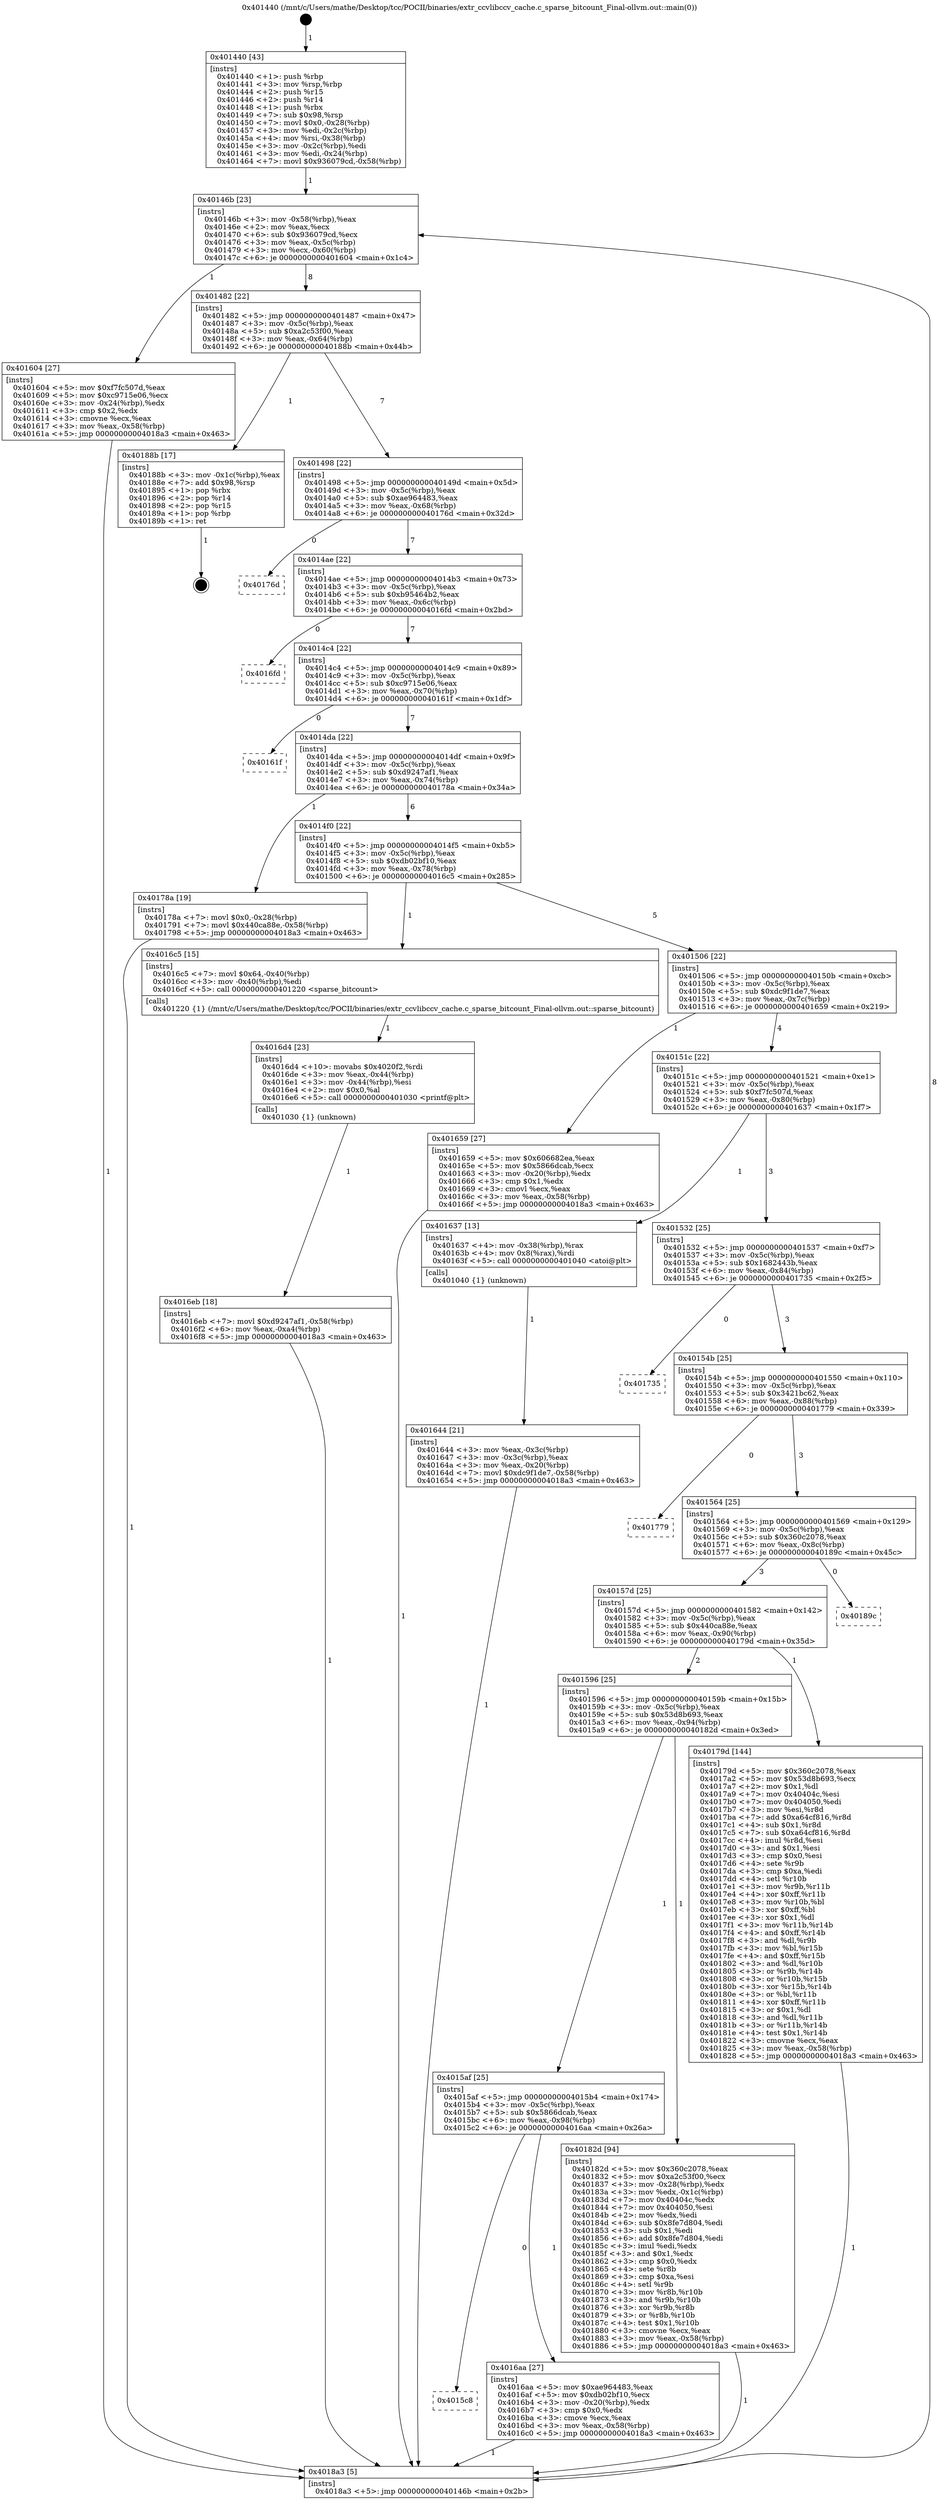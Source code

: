 digraph "0x401440" {
  label = "0x401440 (/mnt/c/Users/mathe/Desktop/tcc/POCII/binaries/extr_ccvlibccv_cache.c_sparse_bitcount_Final-ollvm.out::main(0))"
  labelloc = "t"
  node[shape=record]

  Entry [label="",width=0.3,height=0.3,shape=circle,fillcolor=black,style=filled]
  "0x40146b" [label="{
     0x40146b [23]\l
     | [instrs]\l
     &nbsp;&nbsp;0x40146b \<+3\>: mov -0x58(%rbp),%eax\l
     &nbsp;&nbsp;0x40146e \<+2\>: mov %eax,%ecx\l
     &nbsp;&nbsp;0x401470 \<+6\>: sub $0x936079cd,%ecx\l
     &nbsp;&nbsp;0x401476 \<+3\>: mov %eax,-0x5c(%rbp)\l
     &nbsp;&nbsp;0x401479 \<+3\>: mov %ecx,-0x60(%rbp)\l
     &nbsp;&nbsp;0x40147c \<+6\>: je 0000000000401604 \<main+0x1c4\>\l
  }"]
  "0x401604" [label="{
     0x401604 [27]\l
     | [instrs]\l
     &nbsp;&nbsp;0x401604 \<+5\>: mov $0xf7fc507d,%eax\l
     &nbsp;&nbsp;0x401609 \<+5\>: mov $0xc9715e06,%ecx\l
     &nbsp;&nbsp;0x40160e \<+3\>: mov -0x24(%rbp),%edx\l
     &nbsp;&nbsp;0x401611 \<+3\>: cmp $0x2,%edx\l
     &nbsp;&nbsp;0x401614 \<+3\>: cmovne %ecx,%eax\l
     &nbsp;&nbsp;0x401617 \<+3\>: mov %eax,-0x58(%rbp)\l
     &nbsp;&nbsp;0x40161a \<+5\>: jmp 00000000004018a3 \<main+0x463\>\l
  }"]
  "0x401482" [label="{
     0x401482 [22]\l
     | [instrs]\l
     &nbsp;&nbsp;0x401482 \<+5\>: jmp 0000000000401487 \<main+0x47\>\l
     &nbsp;&nbsp;0x401487 \<+3\>: mov -0x5c(%rbp),%eax\l
     &nbsp;&nbsp;0x40148a \<+5\>: sub $0xa2c53f00,%eax\l
     &nbsp;&nbsp;0x40148f \<+3\>: mov %eax,-0x64(%rbp)\l
     &nbsp;&nbsp;0x401492 \<+6\>: je 000000000040188b \<main+0x44b\>\l
  }"]
  "0x4018a3" [label="{
     0x4018a3 [5]\l
     | [instrs]\l
     &nbsp;&nbsp;0x4018a3 \<+5\>: jmp 000000000040146b \<main+0x2b\>\l
  }"]
  "0x401440" [label="{
     0x401440 [43]\l
     | [instrs]\l
     &nbsp;&nbsp;0x401440 \<+1\>: push %rbp\l
     &nbsp;&nbsp;0x401441 \<+3\>: mov %rsp,%rbp\l
     &nbsp;&nbsp;0x401444 \<+2\>: push %r15\l
     &nbsp;&nbsp;0x401446 \<+2\>: push %r14\l
     &nbsp;&nbsp;0x401448 \<+1\>: push %rbx\l
     &nbsp;&nbsp;0x401449 \<+7\>: sub $0x98,%rsp\l
     &nbsp;&nbsp;0x401450 \<+7\>: movl $0x0,-0x28(%rbp)\l
     &nbsp;&nbsp;0x401457 \<+3\>: mov %edi,-0x2c(%rbp)\l
     &nbsp;&nbsp;0x40145a \<+4\>: mov %rsi,-0x38(%rbp)\l
     &nbsp;&nbsp;0x40145e \<+3\>: mov -0x2c(%rbp),%edi\l
     &nbsp;&nbsp;0x401461 \<+3\>: mov %edi,-0x24(%rbp)\l
     &nbsp;&nbsp;0x401464 \<+7\>: movl $0x936079cd,-0x58(%rbp)\l
  }"]
  Exit [label="",width=0.3,height=0.3,shape=circle,fillcolor=black,style=filled,peripheries=2]
  "0x40188b" [label="{
     0x40188b [17]\l
     | [instrs]\l
     &nbsp;&nbsp;0x40188b \<+3\>: mov -0x1c(%rbp),%eax\l
     &nbsp;&nbsp;0x40188e \<+7\>: add $0x98,%rsp\l
     &nbsp;&nbsp;0x401895 \<+1\>: pop %rbx\l
     &nbsp;&nbsp;0x401896 \<+2\>: pop %r14\l
     &nbsp;&nbsp;0x401898 \<+2\>: pop %r15\l
     &nbsp;&nbsp;0x40189a \<+1\>: pop %rbp\l
     &nbsp;&nbsp;0x40189b \<+1\>: ret\l
  }"]
  "0x401498" [label="{
     0x401498 [22]\l
     | [instrs]\l
     &nbsp;&nbsp;0x401498 \<+5\>: jmp 000000000040149d \<main+0x5d\>\l
     &nbsp;&nbsp;0x40149d \<+3\>: mov -0x5c(%rbp),%eax\l
     &nbsp;&nbsp;0x4014a0 \<+5\>: sub $0xae964483,%eax\l
     &nbsp;&nbsp;0x4014a5 \<+3\>: mov %eax,-0x68(%rbp)\l
     &nbsp;&nbsp;0x4014a8 \<+6\>: je 000000000040176d \<main+0x32d\>\l
  }"]
  "0x4016eb" [label="{
     0x4016eb [18]\l
     | [instrs]\l
     &nbsp;&nbsp;0x4016eb \<+7\>: movl $0xd9247af1,-0x58(%rbp)\l
     &nbsp;&nbsp;0x4016f2 \<+6\>: mov %eax,-0xa4(%rbp)\l
     &nbsp;&nbsp;0x4016f8 \<+5\>: jmp 00000000004018a3 \<main+0x463\>\l
  }"]
  "0x40176d" [label="{
     0x40176d\l
  }", style=dashed]
  "0x4014ae" [label="{
     0x4014ae [22]\l
     | [instrs]\l
     &nbsp;&nbsp;0x4014ae \<+5\>: jmp 00000000004014b3 \<main+0x73\>\l
     &nbsp;&nbsp;0x4014b3 \<+3\>: mov -0x5c(%rbp),%eax\l
     &nbsp;&nbsp;0x4014b6 \<+5\>: sub $0xb95464b2,%eax\l
     &nbsp;&nbsp;0x4014bb \<+3\>: mov %eax,-0x6c(%rbp)\l
     &nbsp;&nbsp;0x4014be \<+6\>: je 00000000004016fd \<main+0x2bd\>\l
  }"]
  "0x4016d4" [label="{
     0x4016d4 [23]\l
     | [instrs]\l
     &nbsp;&nbsp;0x4016d4 \<+10\>: movabs $0x4020f2,%rdi\l
     &nbsp;&nbsp;0x4016de \<+3\>: mov %eax,-0x44(%rbp)\l
     &nbsp;&nbsp;0x4016e1 \<+3\>: mov -0x44(%rbp),%esi\l
     &nbsp;&nbsp;0x4016e4 \<+2\>: mov $0x0,%al\l
     &nbsp;&nbsp;0x4016e6 \<+5\>: call 0000000000401030 \<printf@plt\>\l
     | [calls]\l
     &nbsp;&nbsp;0x401030 \{1\} (unknown)\l
  }"]
  "0x4016fd" [label="{
     0x4016fd\l
  }", style=dashed]
  "0x4014c4" [label="{
     0x4014c4 [22]\l
     | [instrs]\l
     &nbsp;&nbsp;0x4014c4 \<+5\>: jmp 00000000004014c9 \<main+0x89\>\l
     &nbsp;&nbsp;0x4014c9 \<+3\>: mov -0x5c(%rbp),%eax\l
     &nbsp;&nbsp;0x4014cc \<+5\>: sub $0xc9715e06,%eax\l
     &nbsp;&nbsp;0x4014d1 \<+3\>: mov %eax,-0x70(%rbp)\l
     &nbsp;&nbsp;0x4014d4 \<+6\>: je 000000000040161f \<main+0x1df\>\l
  }"]
  "0x4015c8" [label="{
     0x4015c8\l
  }", style=dashed]
  "0x40161f" [label="{
     0x40161f\l
  }", style=dashed]
  "0x4014da" [label="{
     0x4014da [22]\l
     | [instrs]\l
     &nbsp;&nbsp;0x4014da \<+5\>: jmp 00000000004014df \<main+0x9f\>\l
     &nbsp;&nbsp;0x4014df \<+3\>: mov -0x5c(%rbp),%eax\l
     &nbsp;&nbsp;0x4014e2 \<+5\>: sub $0xd9247af1,%eax\l
     &nbsp;&nbsp;0x4014e7 \<+3\>: mov %eax,-0x74(%rbp)\l
     &nbsp;&nbsp;0x4014ea \<+6\>: je 000000000040178a \<main+0x34a\>\l
  }"]
  "0x4016aa" [label="{
     0x4016aa [27]\l
     | [instrs]\l
     &nbsp;&nbsp;0x4016aa \<+5\>: mov $0xae964483,%eax\l
     &nbsp;&nbsp;0x4016af \<+5\>: mov $0xdb02bf10,%ecx\l
     &nbsp;&nbsp;0x4016b4 \<+3\>: mov -0x20(%rbp),%edx\l
     &nbsp;&nbsp;0x4016b7 \<+3\>: cmp $0x0,%edx\l
     &nbsp;&nbsp;0x4016ba \<+3\>: cmove %ecx,%eax\l
     &nbsp;&nbsp;0x4016bd \<+3\>: mov %eax,-0x58(%rbp)\l
     &nbsp;&nbsp;0x4016c0 \<+5\>: jmp 00000000004018a3 \<main+0x463\>\l
  }"]
  "0x40178a" [label="{
     0x40178a [19]\l
     | [instrs]\l
     &nbsp;&nbsp;0x40178a \<+7\>: movl $0x0,-0x28(%rbp)\l
     &nbsp;&nbsp;0x401791 \<+7\>: movl $0x440ca88e,-0x58(%rbp)\l
     &nbsp;&nbsp;0x401798 \<+5\>: jmp 00000000004018a3 \<main+0x463\>\l
  }"]
  "0x4014f0" [label="{
     0x4014f0 [22]\l
     | [instrs]\l
     &nbsp;&nbsp;0x4014f0 \<+5\>: jmp 00000000004014f5 \<main+0xb5\>\l
     &nbsp;&nbsp;0x4014f5 \<+3\>: mov -0x5c(%rbp),%eax\l
     &nbsp;&nbsp;0x4014f8 \<+5\>: sub $0xdb02bf10,%eax\l
     &nbsp;&nbsp;0x4014fd \<+3\>: mov %eax,-0x78(%rbp)\l
     &nbsp;&nbsp;0x401500 \<+6\>: je 00000000004016c5 \<main+0x285\>\l
  }"]
  "0x4015af" [label="{
     0x4015af [25]\l
     | [instrs]\l
     &nbsp;&nbsp;0x4015af \<+5\>: jmp 00000000004015b4 \<main+0x174\>\l
     &nbsp;&nbsp;0x4015b4 \<+3\>: mov -0x5c(%rbp),%eax\l
     &nbsp;&nbsp;0x4015b7 \<+5\>: sub $0x5866dcab,%eax\l
     &nbsp;&nbsp;0x4015bc \<+6\>: mov %eax,-0x98(%rbp)\l
     &nbsp;&nbsp;0x4015c2 \<+6\>: je 00000000004016aa \<main+0x26a\>\l
  }"]
  "0x4016c5" [label="{
     0x4016c5 [15]\l
     | [instrs]\l
     &nbsp;&nbsp;0x4016c5 \<+7\>: movl $0x64,-0x40(%rbp)\l
     &nbsp;&nbsp;0x4016cc \<+3\>: mov -0x40(%rbp),%edi\l
     &nbsp;&nbsp;0x4016cf \<+5\>: call 0000000000401220 \<sparse_bitcount\>\l
     | [calls]\l
     &nbsp;&nbsp;0x401220 \{1\} (/mnt/c/Users/mathe/Desktop/tcc/POCII/binaries/extr_ccvlibccv_cache.c_sparse_bitcount_Final-ollvm.out::sparse_bitcount)\l
  }"]
  "0x401506" [label="{
     0x401506 [22]\l
     | [instrs]\l
     &nbsp;&nbsp;0x401506 \<+5\>: jmp 000000000040150b \<main+0xcb\>\l
     &nbsp;&nbsp;0x40150b \<+3\>: mov -0x5c(%rbp),%eax\l
     &nbsp;&nbsp;0x40150e \<+5\>: sub $0xdc9f1de7,%eax\l
     &nbsp;&nbsp;0x401513 \<+3\>: mov %eax,-0x7c(%rbp)\l
     &nbsp;&nbsp;0x401516 \<+6\>: je 0000000000401659 \<main+0x219\>\l
  }"]
  "0x40182d" [label="{
     0x40182d [94]\l
     | [instrs]\l
     &nbsp;&nbsp;0x40182d \<+5\>: mov $0x360c2078,%eax\l
     &nbsp;&nbsp;0x401832 \<+5\>: mov $0xa2c53f00,%ecx\l
     &nbsp;&nbsp;0x401837 \<+3\>: mov -0x28(%rbp),%edx\l
     &nbsp;&nbsp;0x40183a \<+3\>: mov %edx,-0x1c(%rbp)\l
     &nbsp;&nbsp;0x40183d \<+7\>: mov 0x40404c,%edx\l
     &nbsp;&nbsp;0x401844 \<+7\>: mov 0x404050,%esi\l
     &nbsp;&nbsp;0x40184b \<+2\>: mov %edx,%edi\l
     &nbsp;&nbsp;0x40184d \<+6\>: sub $0x8fe7d804,%edi\l
     &nbsp;&nbsp;0x401853 \<+3\>: sub $0x1,%edi\l
     &nbsp;&nbsp;0x401856 \<+6\>: add $0x8fe7d804,%edi\l
     &nbsp;&nbsp;0x40185c \<+3\>: imul %edi,%edx\l
     &nbsp;&nbsp;0x40185f \<+3\>: and $0x1,%edx\l
     &nbsp;&nbsp;0x401862 \<+3\>: cmp $0x0,%edx\l
     &nbsp;&nbsp;0x401865 \<+4\>: sete %r8b\l
     &nbsp;&nbsp;0x401869 \<+3\>: cmp $0xa,%esi\l
     &nbsp;&nbsp;0x40186c \<+4\>: setl %r9b\l
     &nbsp;&nbsp;0x401870 \<+3\>: mov %r8b,%r10b\l
     &nbsp;&nbsp;0x401873 \<+3\>: and %r9b,%r10b\l
     &nbsp;&nbsp;0x401876 \<+3\>: xor %r9b,%r8b\l
     &nbsp;&nbsp;0x401879 \<+3\>: or %r8b,%r10b\l
     &nbsp;&nbsp;0x40187c \<+4\>: test $0x1,%r10b\l
     &nbsp;&nbsp;0x401880 \<+3\>: cmovne %ecx,%eax\l
     &nbsp;&nbsp;0x401883 \<+3\>: mov %eax,-0x58(%rbp)\l
     &nbsp;&nbsp;0x401886 \<+5\>: jmp 00000000004018a3 \<main+0x463\>\l
  }"]
  "0x401659" [label="{
     0x401659 [27]\l
     | [instrs]\l
     &nbsp;&nbsp;0x401659 \<+5\>: mov $0x606682ea,%eax\l
     &nbsp;&nbsp;0x40165e \<+5\>: mov $0x5866dcab,%ecx\l
     &nbsp;&nbsp;0x401663 \<+3\>: mov -0x20(%rbp),%edx\l
     &nbsp;&nbsp;0x401666 \<+3\>: cmp $0x1,%edx\l
     &nbsp;&nbsp;0x401669 \<+3\>: cmovl %ecx,%eax\l
     &nbsp;&nbsp;0x40166c \<+3\>: mov %eax,-0x58(%rbp)\l
     &nbsp;&nbsp;0x40166f \<+5\>: jmp 00000000004018a3 \<main+0x463\>\l
  }"]
  "0x40151c" [label="{
     0x40151c [22]\l
     | [instrs]\l
     &nbsp;&nbsp;0x40151c \<+5\>: jmp 0000000000401521 \<main+0xe1\>\l
     &nbsp;&nbsp;0x401521 \<+3\>: mov -0x5c(%rbp),%eax\l
     &nbsp;&nbsp;0x401524 \<+5\>: sub $0xf7fc507d,%eax\l
     &nbsp;&nbsp;0x401529 \<+3\>: mov %eax,-0x80(%rbp)\l
     &nbsp;&nbsp;0x40152c \<+6\>: je 0000000000401637 \<main+0x1f7\>\l
  }"]
  "0x401596" [label="{
     0x401596 [25]\l
     | [instrs]\l
     &nbsp;&nbsp;0x401596 \<+5\>: jmp 000000000040159b \<main+0x15b\>\l
     &nbsp;&nbsp;0x40159b \<+3\>: mov -0x5c(%rbp),%eax\l
     &nbsp;&nbsp;0x40159e \<+5\>: sub $0x53d8b693,%eax\l
     &nbsp;&nbsp;0x4015a3 \<+6\>: mov %eax,-0x94(%rbp)\l
     &nbsp;&nbsp;0x4015a9 \<+6\>: je 000000000040182d \<main+0x3ed\>\l
  }"]
  "0x401637" [label="{
     0x401637 [13]\l
     | [instrs]\l
     &nbsp;&nbsp;0x401637 \<+4\>: mov -0x38(%rbp),%rax\l
     &nbsp;&nbsp;0x40163b \<+4\>: mov 0x8(%rax),%rdi\l
     &nbsp;&nbsp;0x40163f \<+5\>: call 0000000000401040 \<atoi@plt\>\l
     | [calls]\l
     &nbsp;&nbsp;0x401040 \{1\} (unknown)\l
  }"]
  "0x401532" [label="{
     0x401532 [25]\l
     | [instrs]\l
     &nbsp;&nbsp;0x401532 \<+5\>: jmp 0000000000401537 \<main+0xf7\>\l
     &nbsp;&nbsp;0x401537 \<+3\>: mov -0x5c(%rbp),%eax\l
     &nbsp;&nbsp;0x40153a \<+5\>: sub $0x1682443b,%eax\l
     &nbsp;&nbsp;0x40153f \<+6\>: mov %eax,-0x84(%rbp)\l
     &nbsp;&nbsp;0x401545 \<+6\>: je 0000000000401735 \<main+0x2f5\>\l
  }"]
  "0x401644" [label="{
     0x401644 [21]\l
     | [instrs]\l
     &nbsp;&nbsp;0x401644 \<+3\>: mov %eax,-0x3c(%rbp)\l
     &nbsp;&nbsp;0x401647 \<+3\>: mov -0x3c(%rbp),%eax\l
     &nbsp;&nbsp;0x40164a \<+3\>: mov %eax,-0x20(%rbp)\l
     &nbsp;&nbsp;0x40164d \<+7\>: movl $0xdc9f1de7,-0x58(%rbp)\l
     &nbsp;&nbsp;0x401654 \<+5\>: jmp 00000000004018a3 \<main+0x463\>\l
  }"]
  "0x40179d" [label="{
     0x40179d [144]\l
     | [instrs]\l
     &nbsp;&nbsp;0x40179d \<+5\>: mov $0x360c2078,%eax\l
     &nbsp;&nbsp;0x4017a2 \<+5\>: mov $0x53d8b693,%ecx\l
     &nbsp;&nbsp;0x4017a7 \<+2\>: mov $0x1,%dl\l
     &nbsp;&nbsp;0x4017a9 \<+7\>: mov 0x40404c,%esi\l
     &nbsp;&nbsp;0x4017b0 \<+7\>: mov 0x404050,%edi\l
     &nbsp;&nbsp;0x4017b7 \<+3\>: mov %esi,%r8d\l
     &nbsp;&nbsp;0x4017ba \<+7\>: add $0xa64cf816,%r8d\l
     &nbsp;&nbsp;0x4017c1 \<+4\>: sub $0x1,%r8d\l
     &nbsp;&nbsp;0x4017c5 \<+7\>: sub $0xa64cf816,%r8d\l
     &nbsp;&nbsp;0x4017cc \<+4\>: imul %r8d,%esi\l
     &nbsp;&nbsp;0x4017d0 \<+3\>: and $0x1,%esi\l
     &nbsp;&nbsp;0x4017d3 \<+3\>: cmp $0x0,%esi\l
     &nbsp;&nbsp;0x4017d6 \<+4\>: sete %r9b\l
     &nbsp;&nbsp;0x4017da \<+3\>: cmp $0xa,%edi\l
     &nbsp;&nbsp;0x4017dd \<+4\>: setl %r10b\l
     &nbsp;&nbsp;0x4017e1 \<+3\>: mov %r9b,%r11b\l
     &nbsp;&nbsp;0x4017e4 \<+4\>: xor $0xff,%r11b\l
     &nbsp;&nbsp;0x4017e8 \<+3\>: mov %r10b,%bl\l
     &nbsp;&nbsp;0x4017eb \<+3\>: xor $0xff,%bl\l
     &nbsp;&nbsp;0x4017ee \<+3\>: xor $0x1,%dl\l
     &nbsp;&nbsp;0x4017f1 \<+3\>: mov %r11b,%r14b\l
     &nbsp;&nbsp;0x4017f4 \<+4\>: and $0xff,%r14b\l
     &nbsp;&nbsp;0x4017f8 \<+3\>: and %dl,%r9b\l
     &nbsp;&nbsp;0x4017fb \<+3\>: mov %bl,%r15b\l
     &nbsp;&nbsp;0x4017fe \<+4\>: and $0xff,%r15b\l
     &nbsp;&nbsp;0x401802 \<+3\>: and %dl,%r10b\l
     &nbsp;&nbsp;0x401805 \<+3\>: or %r9b,%r14b\l
     &nbsp;&nbsp;0x401808 \<+3\>: or %r10b,%r15b\l
     &nbsp;&nbsp;0x40180b \<+3\>: xor %r15b,%r14b\l
     &nbsp;&nbsp;0x40180e \<+3\>: or %bl,%r11b\l
     &nbsp;&nbsp;0x401811 \<+4\>: xor $0xff,%r11b\l
     &nbsp;&nbsp;0x401815 \<+3\>: or $0x1,%dl\l
     &nbsp;&nbsp;0x401818 \<+3\>: and %dl,%r11b\l
     &nbsp;&nbsp;0x40181b \<+3\>: or %r11b,%r14b\l
     &nbsp;&nbsp;0x40181e \<+4\>: test $0x1,%r14b\l
     &nbsp;&nbsp;0x401822 \<+3\>: cmovne %ecx,%eax\l
     &nbsp;&nbsp;0x401825 \<+3\>: mov %eax,-0x58(%rbp)\l
     &nbsp;&nbsp;0x401828 \<+5\>: jmp 00000000004018a3 \<main+0x463\>\l
  }"]
  "0x401735" [label="{
     0x401735\l
  }", style=dashed]
  "0x40154b" [label="{
     0x40154b [25]\l
     | [instrs]\l
     &nbsp;&nbsp;0x40154b \<+5\>: jmp 0000000000401550 \<main+0x110\>\l
     &nbsp;&nbsp;0x401550 \<+3\>: mov -0x5c(%rbp),%eax\l
     &nbsp;&nbsp;0x401553 \<+5\>: sub $0x3421bc62,%eax\l
     &nbsp;&nbsp;0x401558 \<+6\>: mov %eax,-0x88(%rbp)\l
     &nbsp;&nbsp;0x40155e \<+6\>: je 0000000000401779 \<main+0x339\>\l
  }"]
  "0x40157d" [label="{
     0x40157d [25]\l
     | [instrs]\l
     &nbsp;&nbsp;0x40157d \<+5\>: jmp 0000000000401582 \<main+0x142\>\l
     &nbsp;&nbsp;0x401582 \<+3\>: mov -0x5c(%rbp),%eax\l
     &nbsp;&nbsp;0x401585 \<+5\>: sub $0x440ca88e,%eax\l
     &nbsp;&nbsp;0x40158a \<+6\>: mov %eax,-0x90(%rbp)\l
     &nbsp;&nbsp;0x401590 \<+6\>: je 000000000040179d \<main+0x35d\>\l
  }"]
  "0x401779" [label="{
     0x401779\l
  }", style=dashed]
  "0x401564" [label="{
     0x401564 [25]\l
     | [instrs]\l
     &nbsp;&nbsp;0x401564 \<+5\>: jmp 0000000000401569 \<main+0x129\>\l
     &nbsp;&nbsp;0x401569 \<+3\>: mov -0x5c(%rbp),%eax\l
     &nbsp;&nbsp;0x40156c \<+5\>: sub $0x360c2078,%eax\l
     &nbsp;&nbsp;0x401571 \<+6\>: mov %eax,-0x8c(%rbp)\l
     &nbsp;&nbsp;0x401577 \<+6\>: je 000000000040189c \<main+0x45c\>\l
  }"]
  "0x40189c" [label="{
     0x40189c\l
  }", style=dashed]
  Entry -> "0x401440" [label=" 1"]
  "0x40146b" -> "0x401604" [label=" 1"]
  "0x40146b" -> "0x401482" [label=" 8"]
  "0x401604" -> "0x4018a3" [label=" 1"]
  "0x401440" -> "0x40146b" [label=" 1"]
  "0x4018a3" -> "0x40146b" [label=" 8"]
  "0x40188b" -> Exit [label=" 1"]
  "0x401482" -> "0x40188b" [label=" 1"]
  "0x401482" -> "0x401498" [label=" 7"]
  "0x40182d" -> "0x4018a3" [label=" 1"]
  "0x401498" -> "0x40176d" [label=" 0"]
  "0x401498" -> "0x4014ae" [label=" 7"]
  "0x40179d" -> "0x4018a3" [label=" 1"]
  "0x4014ae" -> "0x4016fd" [label=" 0"]
  "0x4014ae" -> "0x4014c4" [label=" 7"]
  "0x40178a" -> "0x4018a3" [label=" 1"]
  "0x4014c4" -> "0x40161f" [label=" 0"]
  "0x4014c4" -> "0x4014da" [label=" 7"]
  "0x4016eb" -> "0x4018a3" [label=" 1"]
  "0x4014da" -> "0x40178a" [label=" 1"]
  "0x4014da" -> "0x4014f0" [label=" 6"]
  "0x4016d4" -> "0x4016eb" [label=" 1"]
  "0x4014f0" -> "0x4016c5" [label=" 1"]
  "0x4014f0" -> "0x401506" [label=" 5"]
  "0x4016aa" -> "0x4018a3" [label=" 1"]
  "0x401506" -> "0x401659" [label=" 1"]
  "0x401506" -> "0x40151c" [label=" 4"]
  "0x4015af" -> "0x4015c8" [label=" 0"]
  "0x40151c" -> "0x401637" [label=" 1"]
  "0x40151c" -> "0x401532" [label=" 3"]
  "0x401637" -> "0x401644" [label=" 1"]
  "0x401644" -> "0x4018a3" [label=" 1"]
  "0x401659" -> "0x4018a3" [label=" 1"]
  "0x4016c5" -> "0x4016d4" [label=" 1"]
  "0x401532" -> "0x401735" [label=" 0"]
  "0x401532" -> "0x40154b" [label=" 3"]
  "0x401596" -> "0x4015af" [label=" 1"]
  "0x40154b" -> "0x401779" [label=" 0"]
  "0x40154b" -> "0x401564" [label=" 3"]
  "0x4015af" -> "0x4016aa" [label=" 1"]
  "0x401564" -> "0x40189c" [label=" 0"]
  "0x401564" -> "0x40157d" [label=" 3"]
  "0x401596" -> "0x40182d" [label=" 1"]
  "0x40157d" -> "0x40179d" [label=" 1"]
  "0x40157d" -> "0x401596" [label=" 2"]
}
